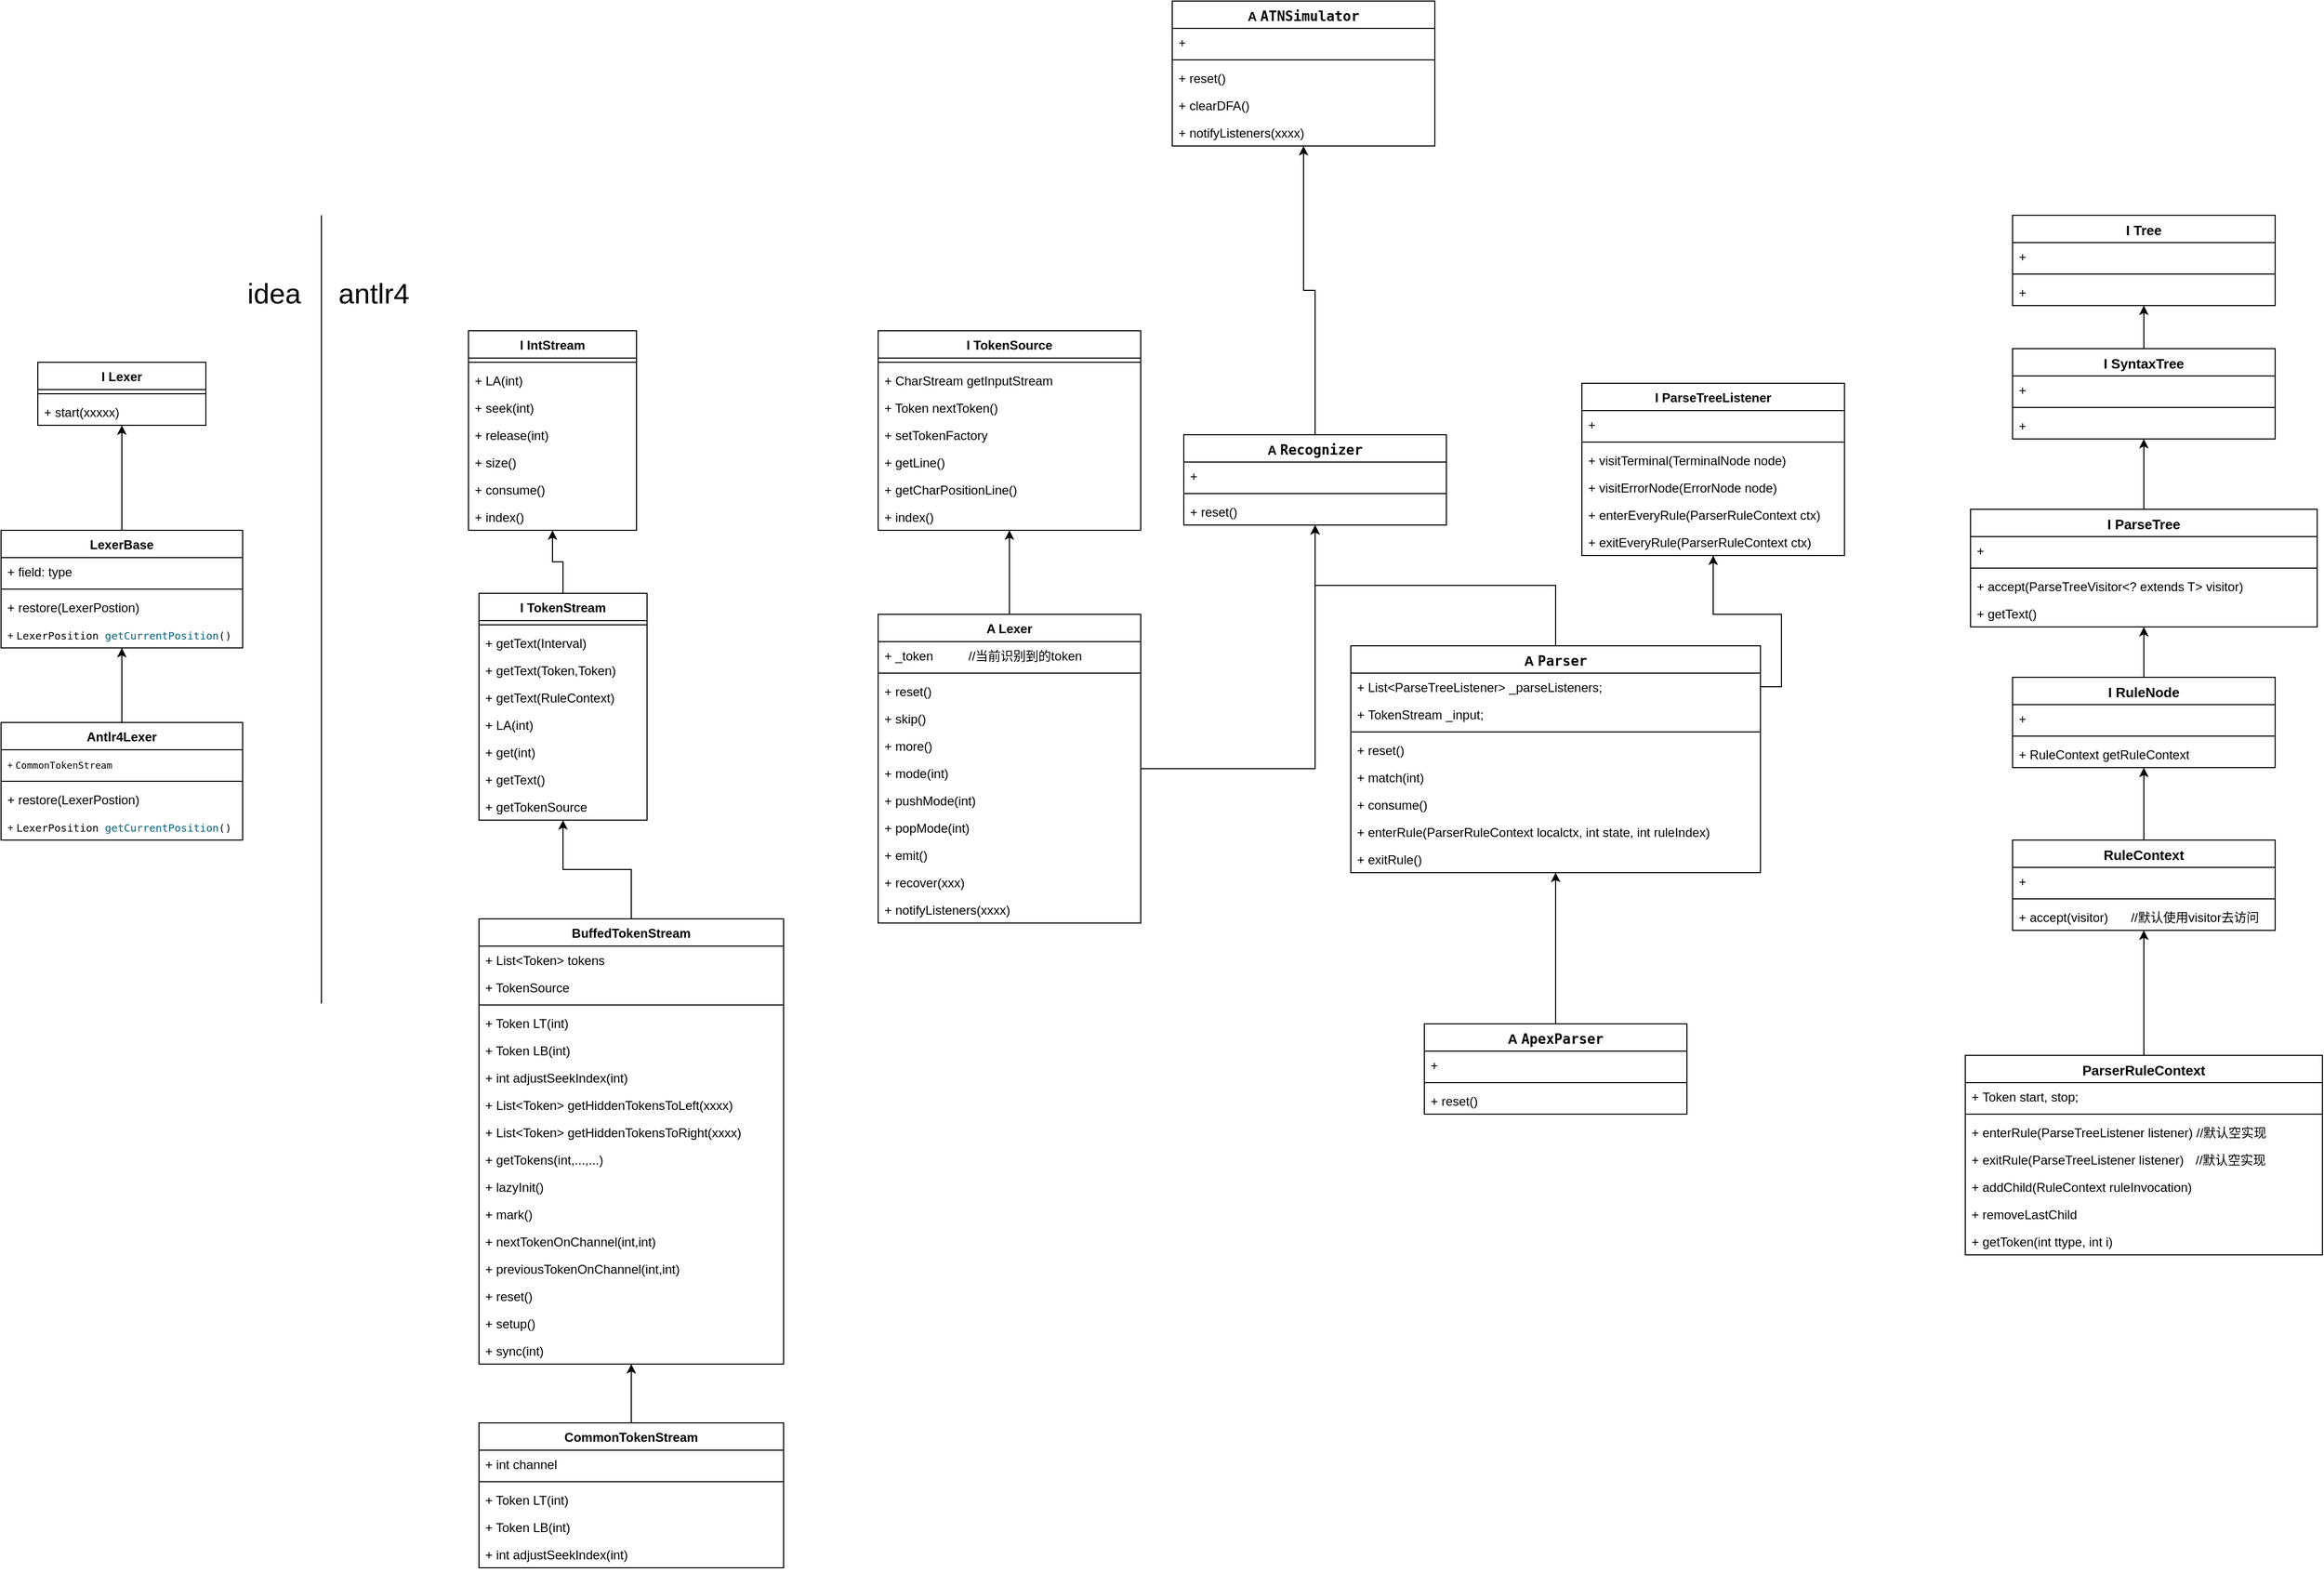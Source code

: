 <mxfile version="25.0.2">
  <diagram name="关键类" id="jQ9tmTX45hpY9tUpZBt-">
    <mxGraphModel dx="3549" dy="3695" grid="1" gridSize="10" guides="1" tooltips="1" connect="1" arrows="1" fold="1" page="1" pageScale="1" pageWidth="827" pageHeight="1169" math="0" shadow="0">
      <root>
        <mxCell id="0" />
        <mxCell id="1" parent="0" />
        <mxCell id="k5ZBuDBVGRyCss2ANH5t-5" value="I Lexer" style="swimlane;fontStyle=1;align=center;verticalAlign=top;childLayout=stackLayout;horizontal=1;startSize=26;horizontalStack=0;resizeParent=1;resizeParentMax=0;resizeLast=0;collapsible=1;marginBottom=0;whiteSpace=wrap;html=1;" vertex="1" parent="1">
          <mxGeometry x="150" y="130" width="160" height="60" as="geometry" />
        </mxCell>
        <mxCell id="k5ZBuDBVGRyCss2ANH5t-7" value="" style="line;strokeWidth=1;fillColor=none;align=left;verticalAlign=middle;spacingTop=-1;spacingLeft=3;spacingRight=3;rotatable=0;labelPosition=right;points=[];portConstraint=eastwest;strokeColor=inherit;" vertex="1" parent="k5ZBuDBVGRyCss2ANH5t-5">
          <mxGeometry y="26" width="160" height="8" as="geometry" />
        </mxCell>
        <mxCell id="k5ZBuDBVGRyCss2ANH5t-8" value="+ start(xxxxx)" style="text;strokeColor=none;fillColor=none;align=left;verticalAlign=top;spacingLeft=4;spacingRight=4;overflow=hidden;rotatable=0;points=[[0,0.5],[1,0.5]];portConstraint=eastwest;whiteSpace=wrap;html=1;" vertex="1" parent="k5ZBuDBVGRyCss2ANH5t-5">
          <mxGeometry y="34" width="160" height="26" as="geometry" />
        </mxCell>
        <mxCell id="k5ZBuDBVGRyCss2ANH5t-13" style="edgeStyle=orthogonalEdgeStyle;rounded=0;orthogonalLoop=1;jettySize=auto;html=1;" edge="1" parent="1" source="k5ZBuDBVGRyCss2ANH5t-9" target="k5ZBuDBVGRyCss2ANH5t-5">
          <mxGeometry relative="1" as="geometry" />
        </mxCell>
        <mxCell id="k5ZBuDBVGRyCss2ANH5t-9" value="LexerBase" style="swimlane;fontStyle=1;align=center;verticalAlign=top;childLayout=stackLayout;horizontal=1;startSize=26;horizontalStack=0;resizeParent=1;resizeParentMax=0;resizeLast=0;collapsible=1;marginBottom=0;whiteSpace=wrap;html=1;" vertex="1" parent="1">
          <mxGeometry x="115" y="290" width="230" height="112" as="geometry" />
        </mxCell>
        <mxCell id="k5ZBuDBVGRyCss2ANH5t-10" value="+ field: type" style="text;strokeColor=none;fillColor=none;align=left;verticalAlign=top;spacingLeft=4;spacingRight=4;overflow=hidden;rotatable=0;points=[[0,0.5],[1,0.5]];portConstraint=eastwest;whiteSpace=wrap;html=1;" vertex="1" parent="k5ZBuDBVGRyCss2ANH5t-9">
          <mxGeometry y="26" width="230" height="26" as="geometry" />
        </mxCell>
        <mxCell id="k5ZBuDBVGRyCss2ANH5t-11" value="" style="line;strokeWidth=1;fillColor=none;align=left;verticalAlign=middle;spacingTop=-1;spacingLeft=3;spacingRight=3;rotatable=0;labelPosition=right;points=[];portConstraint=eastwest;strokeColor=inherit;" vertex="1" parent="k5ZBuDBVGRyCss2ANH5t-9">
          <mxGeometry y="52" width="230" height="8" as="geometry" />
        </mxCell>
        <mxCell id="k5ZBuDBVGRyCss2ANH5t-12" value="+ restore(LexerPostion)" style="text;strokeColor=none;fillColor=none;align=left;verticalAlign=top;spacingLeft=4;spacingRight=4;overflow=hidden;rotatable=0;points=[[0,0.5],[1,0.5]];portConstraint=eastwest;whiteSpace=wrap;html=1;" vertex="1" parent="k5ZBuDBVGRyCss2ANH5t-9">
          <mxGeometry y="60" width="230" height="26" as="geometry" />
        </mxCell>
        <mxCell id="k5ZBuDBVGRyCss2ANH5t-14" value="&lt;font style=&quot;font-size: 10px;&quot;&gt;+&amp;nbsp;&lt;span style=&quot;font-family: &amp;quot;JetBrains Mono&amp;quot;, monospace; background-color: rgb(255, 255, 255);&quot;&gt;LexerPosition &lt;/span&gt;&lt;span style=&quot;font-family: &amp;quot;JetBrains Mono&amp;quot;, monospace; background-color: rgb(255, 255, 255); color: rgb(0, 98, 122);&quot;&gt;getCurrentPosition&lt;/span&gt;&lt;span style=&quot;font-family: &amp;quot;JetBrains Mono&amp;quot;, monospace; background-color: rgb(255, 255, 255); color: rgb(8, 8, 8);&quot;&gt;()&lt;/span&gt;&lt;/font&gt;" style="text;strokeColor=none;fillColor=none;align=left;verticalAlign=top;spacingLeft=4;spacingRight=4;overflow=hidden;rotatable=0;points=[[0,0.5],[1,0.5]];portConstraint=eastwest;whiteSpace=wrap;html=1;" vertex="1" parent="k5ZBuDBVGRyCss2ANH5t-9">
          <mxGeometry y="86" width="230" height="26" as="geometry" />
        </mxCell>
        <mxCell id="k5ZBuDBVGRyCss2ANH5t-20" style="edgeStyle=orthogonalEdgeStyle;rounded=0;orthogonalLoop=1;jettySize=auto;html=1;" edge="1" parent="1" source="k5ZBuDBVGRyCss2ANH5t-15" target="k5ZBuDBVGRyCss2ANH5t-9">
          <mxGeometry relative="1" as="geometry" />
        </mxCell>
        <mxCell id="k5ZBuDBVGRyCss2ANH5t-15" value="Antlr4Lexer" style="swimlane;fontStyle=1;align=center;verticalAlign=top;childLayout=stackLayout;horizontal=1;startSize=26;horizontalStack=0;resizeParent=1;resizeParentMax=0;resizeLast=0;collapsible=1;marginBottom=0;whiteSpace=wrap;html=1;" vertex="1" parent="1">
          <mxGeometry x="115" y="473" width="230" height="112" as="geometry" />
        </mxCell>
        <mxCell id="k5ZBuDBVGRyCss2ANH5t-16" value="&lt;font style=&quot;font-size: 9px;&quot;&gt;+&amp;nbsp;&lt;span style=&quot;font-family: &amp;quot;JetBrains Mono&amp;quot;, monospace; background-color: rgb(255, 255, 255);&quot;&gt;CommonTokenStream&lt;/span&gt;&lt;/font&gt;" style="text;strokeColor=none;fillColor=none;align=left;verticalAlign=top;spacingLeft=4;spacingRight=4;overflow=hidden;rotatable=0;points=[[0,0.5],[1,0.5]];portConstraint=eastwest;whiteSpace=wrap;html=1;" vertex="1" parent="k5ZBuDBVGRyCss2ANH5t-15">
          <mxGeometry y="26" width="230" height="26" as="geometry" />
        </mxCell>
        <mxCell id="k5ZBuDBVGRyCss2ANH5t-17" value="" style="line;strokeWidth=1;fillColor=none;align=left;verticalAlign=middle;spacingTop=-1;spacingLeft=3;spacingRight=3;rotatable=0;labelPosition=right;points=[];portConstraint=eastwest;strokeColor=inherit;" vertex="1" parent="k5ZBuDBVGRyCss2ANH5t-15">
          <mxGeometry y="52" width="230" height="8" as="geometry" />
        </mxCell>
        <mxCell id="k5ZBuDBVGRyCss2ANH5t-18" value="+ restore(LexerPostion)" style="text;strokeColor=none;fillColor=none;align=left;verticalAlign=top;spacingLeft=4;spacingRight=4;overflow=hidden;rotatable=0;points=[[0,0.5],[1,0.5]];portConstraint=eastwest;whiteSpace=wrap;html=1;" vertex="1" parent="k5ZBuDBVGRyCss2ANH5t-15">
          <mxGeometry y="60" width="230" height="26" as="geometry" />
        </mxCell>
        <mxCell id="k5ZBuDBVGRyCss2ANH5t-19" value="&lt;font style=&quot;font-size: 10px;&quot;&gt;+&amp;nbsp;&lt;span style=&quot;font-family: &amp;quot;JetBrains Mono&amp;quot;, monospace; background-color: rgb(255, 255, 255);&quot;&gt;LexerPosition &lt;/span&gt;&lt;span style=&quot;font-family: &amp;quot;JetBrains Mono&amp;quot;, monospace; background-color: rgb(255, 255, 255); color: rgb(0, 98, 122);&quot;&gt;getCurrentPosition&lt;/span&gt;&lt;span style=&quot;font-family: &amp;quot;JetBrains Mono&amp;quot;, monospace; background-color: rgb(255, 255, 255); color: rgb(8, 8, 8);&quot;&gt;()&lt;/span&gt;&lt;/font&gt;" style="text;strokeColor=none;fillColor=none;align=left;verticalAlign=top;spacingLeft=4;spacingRight=4;overflow=hidden;rotatable=0;points=[[0,0.5],[1,0.5]];portConstraint=eastwest;whiteSpace=wrap;html=1;" vertex="1" parent="k5ZBuDBVGRyCss2ANH5t-15">
          <mxGeometry y="86" width="230" height="26" as="geometry" />
        </mxCell>
        <mxCell id="k5ZBuDBVGRyCss2ANH5t-21" value="I IntStream" style="swimlane;fontStyle=1;align=center;verticalAlign=top;childLayout=stackLayout;horizontal=1;startSize=26;horizontalStack=0;resizeParent=1;resizeParentMax=0;resizeLast=0;collapsible=1;marginBottom=0;whiteSpace=wrap;html=1;" vertex="1" parent="1">
          <mxGeometry x="560" y="100" width="160" height="190" as="geometry" />
        </mxCell>
        <mxCell id="k5ZBuDBVGRyCss2ANH5t-23" value="" style="line;strokeWidth=1;fillColor=none;align=left;verticalAlign=middle;spacingTop=-1;spacingLeft=3;spacingRight=3;rotatable=0;labelPosition=right;points=[];portConstraint=eastwest;strokeColor=inherit;" vertex="1" parent="k5ZBuDBVGRyCss2ANH5t-21">
          <mxGeometry y="26" width="160" height="8" as="geometry" />
        </mxCell>
        <mxCell id="k5ZBuDBVGRyCss2ANH5t-24" value="+ LA(int)" style="text;strokeColor=none;fillColor=none;align=left;verticalAlign=top;spacingLeft=4;spacingRight=4;overflow=hidden;rotatable=0;points=[[0,0.5],[1,0.5]];portConstraint=eastwest;whiteSpace=wrap;html=1;" vertex="1" parent="k5ZBuDBVGRyCss2ANH5t-21">
          <mxGeometry y="34" width="160" height="26" as="geometry" />
        </mxCell>
        <mxCell id="k5ZBuDBVGRyCss2ANH5t-25" value="+ seek(int)" style="text;strokeColor=none;fillColor=none;align=left;verticalAlign=top;spacingLeft=4;spacingRight=4;overflow=hidden;rotatable=0;points=[[0,0.5],[1,0.5]];portConstraint=eastwest;whiteSpace=wrap;html=1;" vertex="1" parent="k5ZBuDBVGRyCss2ANH5t-21">
          <mxGeometry y="60" width="160" height="26" as="geometry" />
        </mxCell>
        <mxCell id="k5ZBuDBVGRyCss2ANH5t-29" value="+ release(int)" style="text;strokeColor=none;fillColor=none;align=left;verticalAlign=top;spacingLeft=4;spacingRight=4;overflow=hidden;rotatable=0;points=[[0,0.5],[1,0.5]];portConstraint=eastwest;whiteSpace=wrap;html=1;" vertex="1" parent="k5ZBuDBVGRyCss2ANH5t-21">
          <mxGeometry y="86" width="160" height="26" as="geometry" />
        </mxCell>
        <mxCell id="k5ZBuDBVGRyCss2ANH5t-28" value="+ size()" style="text;strokeColor=none;fillColor=none;align=left;verticalAlign=top;spacingLeft=4;spacingRight=4;overflow=hidden;rotatable=0;points=[[0,0.5],[1,0.5]];portConstraint=eastwest;whiteSpace=wrap;html=1;" vertex="1" parent="k5ZBuDBVGRyCss2ANH5t-21">
          <mxGeometry y="112" width="160" height="26" as="geometry" />
        </mxCell>
        <mxCell id="k5ZBuDBVGRyCss2ANH5t-27" value="+ consume()" style="text;strokeColor=none;fillColor=none;align=left;verticalAlign=top;spacingLeft=4;spacingRight=4;overflow=hidden;rotatable=0;points=[[0,0.5],[1,0.5]];portConstraint=eastwest;whiteSpace=wrap;html=1;" vertex="1" parent="k5ZBuDBVGRyCss2ANH5t-21">
          <mxGeometry y="138" width="160" height="26" as="geometry" />
        </mxCell>
        <mxCell id="k5ZBuDBVGRyCss2ANH5t-26" value="+ index()" style="text;strokeColor=none;fillColor=none;align=left;verticalAlign=top;spacingLeft=4;spacingRight=4;overflow=hidden;rotatable=0;points=[[0,0.5],[1,0.5]];portConstraint=eastwest;whiteSpace=wrap;html=1;" vertex="1" parent="k5ZBuDBVGRyCss2ANH5t-21">
          <mxGeometry y="164" width="160" height="26" as="geometry" />
        </mxCell>
        <mxCell id="k5ZBuDBVGRyCss2ANH5t-40" style="edgeStyle=orthogonalEdgeStyle;rounded=0;orthogonalLoop=1;jettySize=auto;html=1;" edge="1" parent="1" source="k5ZBuDBVGRyCss2ANH5t-30" target="k5ZBuDBVGRyCss2ANH5t-21">
          <mxGeometry relative="1" as="geometry" />
        </mxCell>
        <mxCell id="k5ZBuDBVGRyCss2ANH5t-30" value="I TokenStream" style="swimlane;fontStyle=1;align=center;verticalAlign=top;childLayout=stackLayout;horizontal=1;startSize=26;horizontalStack=0;resizeParent=1;resizeParentMax=0;resizeLast=0;collapsible=1;marginBottom=0;whiteSpace=wrap;html=1;" vertex="1" parent="1">
          <mxGeometry x="570" y="350" width="160" height="216" as="geometry" />
        </mxCell>
        <mxCell id="k5ZBuDBVGRyCss2ANH5t-32" value="" style="line;strokeWidth=1;fillColor=none;align=left;verticalAlign=middle;spacingTop=-1;spacingLeft=3;spacingRight=3;rotatable=0;labelPosition=right;points=[];portConstraint=eastwest;strokeColor=inherit;" vertex="1" parent="k5ZBuDBVGRyCss2ANH5t-30">
          <mxGeometry y="26" width="160" height="8" as="geometry" />
        </mxCell>
        <mxCell id="k5ZBuDBVGRyCss2ANH5t-33" value="+ getText(Interval)" style="text;strokeColor=none;fillColor=none;align=left;verticalAlign=top;spacingLeft=4;spacingRight=4;overflow=hidden;rotatable=0;points=[[0,0.5],[1,0.5]];portConstraint=eastwest;whiteSpace=wrap;html=1;" vertex="1" parent="k5ZBuDBVGRyCss2ANH5t-30">
          <mxGeometry y="34" width="160" height="26" as="geometry" />
        </mxCell>
        <mxCell id="k5ZBuDBVGRyCss2ANH5t-34" value="+ getText(Token,Token)" style="text;strokeColor=none;fillColor=none;align=left;verticalAlign=top;spacingLeft=4;spacingRight=4;overflow=hidden;rotatable=0;points=[[0,0.5],[1,0.5]];portConstraint=eastwest;whiteSpace=wrap;html=1;" vertex="1" parent="k5ZBuDBVGRyCss2ANH5t-30">
          <mxGeometry y="60" width="160" height="26" as="geometry" />
        </mxCell>
        <mxCell id="k5ZBuDBVGRyCss2ANH5t-35" value="+ getText(RuleContext)" style="text;strokeColor=none;fillColor=none;align=left;verticalAlign=top;spacingLeft=4;spacingRight=4;overflow=hidden;rotatable=0;points=[[0,0.5],[1,0.5]];portConstraint=eastwest;whiteSpace=wrap;html=1;" vertex="1" parent="k5ZBuDBVGRyCss2ANH5t-30">
          <mxGeometry y="86" width="160" height="26" as="geometry" />
        </mxCell>
        <mxCell id="k5ZBuDBVGRyCss2ANH5t-38" value="+ LA(int)" style="text;strokeColor=none;fillColor=none;align=left;verticalAlign=top;spacingLeft=4;spacingRight=4;overflow=hidden;rotatable=0;points=[[0,0.5],[1,0.5]];portConstraint=eastwest;whiteSpace=wrap;html=1;" vertex="1" parent="k5ZBuDBVGRyCss2ANH5t-30">
          <mxGeometry y="112" width="160" height="26" as="geometry" />
        </mxCell>
        <mxCell id="k5ZBuDBVGRyCss2ANH5t-36" value="+ get(int)" style="text;strokeColor=none;fillColor=none;align=left;verticalAlign=top;spacingLeft=4;spacingRight=4;overflow=hidden;rotatable=0;points=[[0,0.5],[1,0.5]];portConstraint=eastwest;whiteSpace=wrap;html=1;" vertex="1" parent="k5ZBuDBVGRyCss2ANH5t-30">
          <mxGeometry y="138" width="160" height="26" as="geometry" />
        </mxCell>
        <mxCell id="k5ZBuDBVGRyCss2ANH5t-37" value="+ getText()" style="text;strokeColor=none;fillColor=none;align=left;verticalAlign=top;spacingLeft=4;spacingRight=4;overflow=hidden;rotatable=0;points=[[0,0.5],[1,0.5]];portConstraint=eastwest;whiteSpace=wrap;html=1;" vertex="1" parent="k5ZBuDBVGRyCss2ANH5t-30">
          <mxGeometry y="164" width="160" height="26" as="geometry" />
        </mxCell>
        <mxCell id="k5ZBuDBVGRyCss2ANH5t-41" value="+ getTokenSource" style="text;strokeColor=none;fillColor=none;align=left;verticalAlign=top;spacingLeft=4;spacingRight=4;overflow=hidden;rotatable=0;points=[[0,0.5],[1,0.5]];portConstraint=eastwest;whiteSpace=wrap;html=1;" vertex="1" parent="k5ZBuDBVGRyCss2ANH5t-30">
          <mxGeometry y="190" width="160" height="26" as="geometry" />
        </mxCell>
        <mxCell id="k5ZBuDBVGRyCss2ANH5t-54" style="edgeStyle=orthogonalEdgeStyle;rounded=0;orthogonalLoop=1;jettySize=auto;html=1;" edge="1" parent="1" source="k5ZBuDBVGRyCss2ANH5t-43" target="k5ZBuDBVGRyCss2ANH5t-30">
          <mxGeometry relative="1" as="geometry" />
        </mxCell>
        <mxCell id="k5ZBuDBVGRyCss2ANH5t-43" value="BuffedTokenStream" style="swimlane;fontStyle=1;align=center;verticalAlign=top;childLayout=stackLayout;horizontal=1;startSize=26;horizontalStack=0;resizeParent=1;resizeParentMax=0;resizeLast=0;collapsible=1;marginBottom=0;whiteSpace=wrap;html=1;" vertex="1" parent="1">
          <mxGeometry x="570" y="660" width="290" height="424" as="geometry" />
        </mxCell>
        <mxCell id="k5ZBuDBVGRyCss2ANH5t-44" value="+ List&amp;lt;Token&amp;gt; tokens" style="text;strokeColor=none;fillColor=none;align=left;verticalAlign=top;spacingLeft=4;spacingRight=4;overflow=hidden;rotatable=0;points=[[0,0.5],[1,0.5]];portConstraint=eastwest;whiteSpace=wrap;html=1;" vertex="1" parent="k5ZBuDBVGRyCss2ANH5t-43">
          <mxGeometry y="26" width="290" height="26" as="geometry" />
        </mxCell>
        <mxCell id="k5ZBuDBVGRyCss2ANH5t-42" value="+ TokenSource" style="text;strokeColor=none;fillColor=none;align=left;verticalAlign=top;spacingLeft=4;spacingRight=4;overflow=hidden;rotatable=0;points=[[0,0.5],[1,0.5]];portConstraint=eastwest;whiteSpace=wrap;html=1;" vertex="1" parent="k5ZBuDBVGRyCss2ANH5t-43">
          <mxGeometry y="52" width="290" height="26" as="geometry" />
        </mxCell>
        <mxCell id="k5ZBuDBVGRyCss2ANH5t-46" value="" style="line;strokeWidth=1;fillColor=none;align=left;verticalAlign=middle;spacingTop=-1;spacingLeft=3;spacingRight=3;rotatable=0;labelPosition=right;points=[];portConstraint=eastwest;strokeColor=inherit;" vertex="1" parent="k5ZBuDBVGRyCss2ANH5t-43">
          <mxGeometry y="78" width="290" height="8" as="geometry" />
        </mxCell>
        <mxCell id="k5ZBuDBVGRyCss2ANH5t-47" value="+ Token LT(int)" style="text;strokeColor=none;fillColor=none;align=left;verticalAlign=top;spacingLeft=4;spacingRight=4;overflow=hidden;rotatable=0;points=[[0,0.5],[1,0.5]];portConstraint=eastwest;whiteSpace=wrap;html=1;" vertex="1" parent="k5ZBuDBVGRyCss2ANH5t-43">
          <mxGeometry y="86" width="290" height="26" as="geometry" />
        </mxCell>
        <mxCell id="k5ZBuDBVGRyCss2ANH5t-48" value="+ Token LB(int)" style="text;strokeColor=none;fillColor=none;align=left;verticalAlign=top;spacingLeft=4;spacingRight=4;overflow=hidden;rotatable=0;points=[[0,0.5],[1,0.5]];portConstraint=eastwest;whiteSpace=wrap;html=1;" vertex="1" parent="k5ZBuDBVGRyCss2ANH5t-43">
          <mxGeometry y="112" width="290" height="26" as="geometry" />
        </mxCell>
        <mxCell id="k5ZBuDBVGRyCss2ANH5t-49" value="+ int adjustSeekIndex(int)" style="text;strokeColor=none;fillColor=none;align=left;verticalAlign=top;spacingLeft=4;spacingRight=4;overflow=hidden;rotatable=0;points=[[0,0.5],[1,0.5]];portConstraint=eastwest;whiteSpace=wrap;html=1;" vertex="1" parent="k5ZBuDBVGRyCss2ANH5t-43">
          <mxGeometry y="138" width="290" height="26" as="geometry" />
        </mxCell>
        <mxCell id="k5ZBuDBVGRyCss2ANH5t-50" value="+ List&amp;lt;Token&amp;gt; getHiddenTokensToLeft(xxxx)" style="text;strokeColor=none;fillColor=none;align=left;verticalAlign=top;spacingLeft=4;spacingRight=4;overflow=hidden;rotatable=0;points=[[0,0.5],[1,0.5]];portConstraint=eastwest;whiteSpace=wrap;html=1;" vertex="1" parent="k5ZBuDBVGRyCss2ANH5t-43">
          <mxGeometry y="164" width="290" height="26" as="geometry" />
        </mxCell>
        <mxCell id="k5ZBuDBVGRyCss2ANH5t-56" value="+ List&amp;lt;Token&amp;gt; getHiddenTokensToRight(xxxx)" style="text;strokeColor=none;fillColor=none;align=left;verticalAlign=top;spacingLeft=4;spacingRight=4;overflow=hidden;rotatable=0;points=[[0,0.5],[1,0.5]];portConstraint=eastwest;whiteSpace=wrap;html=1;" vertex="1" parent="k5ZBuDBVGRyCss2ANH5t-43">
          <mxGeometry y="190" width="290" height="26" as="geometry" />
        </mxCell>
        <mxCell id="k5ZBuDBVGRyCss2ANH5t-51" value="+ getTokens(int,...,...)" style="text;strokeColor=none;fillColor=none;align=left;verticalAlign=top;spacingLeft=4;spacingRight=4;overflow=hidden;rotatable=0;points=[[0,0.5],[1,0.5]];portConstraint=eastwest;whiteSpace=wrap;html=1;" vertex="1" parent="k5ZBuDBVGRyCss2ANH5t-43">
          <mxGeometry y="216" width="290" height="26" as="geometry" />
        </mxCell>
        <mxCell id="k5ZBuDBVGRyCss2ANH5t-52" value="+ lazyInit()" style="text;strokeColor=none;fillColor=none;align=left;verticalAlign=top;spacingLeft=4;spacingRight=4;overflow=hidden;rotatable=0;points=[[0,0.5],[1,0.5]];portConstraint=eastwest;whiteSpace=wrap;html=1;" vertex="1" parent="k5ZBuDBVGRyCss2ANH5t-43">
          <mxGeometry y="242" width="290" height="26" as="geometry" />
        </mxCell>
        <mxCell id="k5ZBuDBVGRyCss2ANH5t-53" value="+ mark()" style="text;strokeColor=none;fillColor=none;align=left;verticalAlign=top;spacingLeft=4;spacingRight=4;overflow=hidden;rotatable=0;points=[[0,0.5],[1,0.5]];portConstraint=eastwest;whiteSpace=wrap;html=1;" vertex="1" parent="k5ZBuDBVGRyCss2ANH5t-43">
          <mxGeometry y="268" width="290" height="26" as="geometry" />
        </mxCell>
        <mxCell id="k5ZBuDBVGRyCss2ANH5t-71" value="+ nextTokenOnChannel(int,int)" style="text;strokeColor=none;fillColor=none;align=left;verticalAlign=top;spacingLeft=4;spacingRight=4;overflow=hidden;rotatable=0;points=[[0,0.5],[1,0.5]];portConstraint=eastwest;whiteSpace=wrap;html=1;" vertex="1" parent="k5ZBuDBVGRyCss2ANH5t-43">
          <mxGeometry y="294" width="290" height="26" as="geometry" />
        </mxCell>
        <mxCell id="k5ZBuDBVGRyCss2ANH5t-57" value="+ previousTokenOnChannel(int,int)" style="text;strokeColor=none;fillColor=none;align=left;verticalAlign=top;spacingLeft=4;spacingRight=4;overflow=hidden;rotatable=0;points=[[0,0.5],[1,0.5]];portConstraint=eastwest;whiteSpace=wrap;html=1;" vertex="1" parent="k5ZBuDBVGRyCss2ANH5t-43">
          <mxGeometry y="320" width="290" height="26" as="geometry" />
        </mxCell>
        <mxCell id="k5ZBuDBVGRyCss2ANH5t-72" value="+ reset()" style="text;strokeColor=none;fillColor=none;align=left;verticalAlign=top;spacingLeft=4;spacingRight=4;overflow=hidden;rotatable=0;points=[[0,0.5],[1,0.5]];portConstraint=eastwest;whiteSpace=wrap;html=1;" vertex="1" parent="k5ZBuDBVGRyCss2ANH5t-43">
          <mxGeometry y="346" width="290" height="26" as="geometry" />
        </mxCell>
        <mxCell id="k5ZBuDBVGRyCss2ANH5t-73" value="+ setup()" style="text;strokeColor=none;fillColor=none;align=left;verticalAlign=top;spacingLeft=4;spacingRight=4;overflow=hidden;rotatable=0;points=[[0,0.5],[1,0.5]];portConstraint=eastwest;whiteSpace=wrap;html=1;" vertex="1" parent="k5ZBuDBVGRyCss2ANH5t-43">
          <mxGeometry y="372" width="290" height="26" as="geometry" />
        </mxCell>
        <mxCell id="k5ZBuDBVGRyCss2ANH5t-74" value="+ sync(int)" style="text;strokeColor=none;fillColor=none;align=left;verticalAlign=top;spacingLeft=4;spacingRight=4;overflow=hidden;rotatable=0;points=[[0,0.5],[1,0.5]];portConstraint=eastwest;whiteSpace=wrap;html=1;" vertex="1" parent="k5ZBuDBVGRyCss2ANH5t-43">
          <mxGeometry y="398" width="290" height="26" as="geometry" />
        </mxCell>
        <mxCell id="k5ZBuDBVGRyCss2ANH5t-92" style="edgeStyle=orthogonalEdgeStyle;rounded=0;orthogonalLoop=1;jettySize=auto;html=1;" edge="1" parent="1" source="k5ZBuDBVGRyCss2ANH5t-75" target="k5ZBuDBVGRyCss2ANH5t-43">
          <mxGeometry relative="1" as="geometry" />
        </mxCell>
        <mxCell id="k5ZBuDBVGRyCss2ANH5t-75" value="CommonTokenStream" style="swimlane;fontStyle=1;align=center;verticalAlign=top;childLayout=stackLayout;horizontal=1;startSize=26;horizontalStack=0;resizeParent=1;resizeParentMax=0;resizeLast=0;collapsible=1;marginBottom=0;whiteSpace=wrap;html=1;" vertex="1" parent="1">
          <mxGeometry x="570" y="1140" width="290" height="138" as="geometry" />
        </mxCell>
        <mxCell id="k5ZBuDBVGRyCss2ANH5t-76" value="+ int channel" style="text;strokeColor=none;fillColor=none;align=left;verticalAlign=top;spacingLeft=4;spacingRight=4;overflow=hidden;rotatable=0;points=[[0,0.5],[1,0.5]];portConstraint=eastwest;whiteSpace=wrap;html=1;" vertex="1" parent="k5ZBuDBVGRyCss2ANH5t-75">
          <mxGeometry y="26" width="290" height="26" as="geometry" />
        </mxCell>
        <mxCell id="k5ZBuDBVGRyCss2ANH5t-78" value="" style="line;strokeWidth=1;fillColor=none;align=left;verticalAlign=middle;spacingTop=-1;spacingLeft=3;spacingRight=3;rotatable=0;labelPosition=right;points=[];portConstraint=eastwest;strokeColor=inherit;" vertex="1" parent="k5ZBuDBVGRyCss2ANH5t-75">
          <mxGeometry y="52" width="290" height="8" as="geometry" />
        </mxCell>
        <mxCell id="k5ZBuDBVGRyCss2ANH5t-79" value="+ Token LT(int)" style="text;strokeColor=none;fillColor=none;align=left;verticalAlign=top;spacingLeft=4;spacingRight=4;overflow=hidden;rotatable=0;points=[[0,0.5],[1,0.5]];portConstraint=eastwest;whiteSpace=wrap;html=1;" vertex="1" parent="k5ZBuDBVGRyCss2ANH5t-75">
          <mxGeometry y="60" width="290" height="26" as="geometry" />
        </mxCell>
        <mxCell id="k5ZBuDBVGRyCss2ANH5t-80" value="+ Token LB(int)" style="text;strokeColor=none;fillColor=none;align=left;verticalAlign=top;spacingLeft=4;spacingRight=4;overflow=hidden;rotatable=0;points=[[0,0.5],[1,0.5]];portConstraint=eastwest;whiteSpace=wrap;html=1;" vertex="1" parent="k5ZBuDBVGRyCss2ANH5t-75">
          <mxGeometry y="86" width="290" height="26" as="geometry" />
        </mxCell>
        <mxCell id="k5ZBuDBVGRyCss2ANH5t-81" value="+ int adjustSeekIndex(int)" style="text;strokeColor=none;fillColor=none;align=left;verticalAlign=top;spacingLeft=4;spacingRight=4;overflow=hidden;rotatable=0;points=[[0,0.5],[1,0.5]];portConstraint=eastwest;whiteSpace=wrap;html=1;" vertex="1" parent="k5ZBuDBVGRyCss2ANH5t-75">
          <mxGeometry y="112" width="290" height="26" as="geometry" />
        </mxCell>
        <mxCell id="k5ZBuDBVGRyCss2ANH5t-93" value="" style="endArrow=none;html=1;rounded=0;" edge="1" parent="1">
          <mxGeometry width="50" height="50" relative="1" as="geometry">
            <mxPoint x="420" y="740.667" as="sourcePoint" />
            <mxPoint x="420" y="-10" as="targetPoint" />
          </mxGeometry>
        </mxCell>
        <mxCell id="k5ZBuDBVGRyCss2ANH5t-94" value="&lt;font style=&quot;font-size: 27px;&quot;&gt;idea&lt;/font&gt;" style="text;html=1;align=center;verticalAlign=middle;whiteSpace=wrap;rounded=0;strokeWidth=5;" vertex="1" parent="1">
          <mxGeometry x="345" y="50" width="60" height="30" as="geometry" />
        </mxCell>
        <mxCell id="k5ZBuDBVGRyCss2ANH5t-95" value="&lt;font style=&quot;font-size: 27px;&quot;&gt;antlr4&lt;/font&gt;" style="text;html=1;align=center;verticalAlign=middle;whiteSpace=wrap;rounded=0;strokeWidth=5;" vertex="1" parent="1">
          <mxGeometry x="440" y="50" width="60" height="30" as="geometry" />
        </mxCell>
        <mxCell id="k5ZBuDBVGRyCss2ANH5t-96" value="I TokenSource" style="swimlane;fontStyle=1;align=center;verticalAlign=top;childLayout=stackLayout;horizontal=1;startSize=26;horizontalStack=0;resizeParent=1;resizeParentMax=0;resizeLast=0;collapsible=1;marginBottom=0;whiteSpace=wrap;html=1;" vertex="1" parent="1">
          <mxGeometry x="950" y="100" width="250" height="190" as="geometry" />
        </mxCell>
        <mxCell id="k5ZBuDBVGRyCss2ANH5t-97" value="" style="line;strokeWidth=1;fillColor=none;align=left;verticalAlign=middle;spacingTop=-1;spacingLeft=3;spacingRight=3;rotatable=0;labelPosition=right;points=[];portConstraint=eastwest;strokeColor=inherit;" vertex="1" parent="k5ZBuDBVGRyCss2ANH5t-96">
          <mxGeometry y="26" width="250" height="8" as="geometry" />
        </mxCell>
        <mxCell id="k5ZBuDBVGRyCss2ANH5t-98" value="+ CharStream getInputStream" style="text;strokeColor=none;fillColor=none;align=left;verticalAlign=top;spacingLeft=4;spacingRight=4;overflow=hidden;rotatable=0;points=[[0,0.5],[1,0.5]];portConstraint=eastwest;whiteSpace=wrap;html=1;" vertex="1" parent="k5ZBuDBVGRyCss2ANH5t-96">
          <mxGeometry y="34" width="250" height="26" as="geometry" />
        </mxCell>
        <mxCell id="k5ZBuDBVGRyCss2ANH5t-99" value="+ Token nextToken()" style="text;strokeColor=none;fillColor=none;align=left;verticalAlign=top;spacingLeft=4;spacingRight=4;overflow=hidden;rotatable=0;points=[[0,0.5],[1,0.5]];portConstraint=eastwest;whiteSpace=wrap;html=1;" vertex="1" parent="k5ZBuDBVGRyCss2ANH5t-96">
          <mxGeometry y="60" width="250" height="26" as="geometry" />
        </mxCell>
        <mxCell id="k5ZBuDBVGRyCss2ANH5t-100" value="+ setTokenFactory" style="text;strokeColor=none;fillColor=none;align=left;verticalAlign=top;spacingLeft=4;spacingRight=4;overflow=hidden;rotatable=0;points=[[0,0.5],[1,0.5]];portConstraint=eastwest;whiteSpace=wrap;html=1;" vertex="1" parent="k5ZBuDBVGRyCss2ANH5t-96">
          <mxGeometry y="86" width="250" height="26" as="geometry" />
        </mxCell>
        <mxCell id="k5ZBuDBVGRyCss2ANH5t-101" value="+ getLine()" style="text;strokeColor=none;fillColor=none;align=left;verticalAlign=top;spacingLeft=4;spacingRight=4;overflow=hidden;rotatable=0;points=[[0,0.5],[1,0.5]];portConstraint=eastwest;whiteSpace=wrap;html=1;" vertex="1" parent="k5ZBuDBVGRyCss2ANH5t-96">
          <mxGeometry y="112" width="250" height="26" as="geometry" />
        </mxCell>
        <mxCell id="k5ZBuDBVGRyCss2ANH5t-102" value="+ getCharPositionLine()" style="text;strokeColor=none;fillColor=none;align=left;verticalAlign=top;spacingLeft=4;spacingRight=4;overflow=hidden;rotatable=0;points=[[0,0.5],[1,0.5]];portConstraint=eastwest;whiteSpace=wrap;html=1;" vertex="1" parent="k5ZBuDBVGRyCss2ANH5t-96">
          <mxGeometry y="138" width="250" height="26" as="geometry" />
        </mxCell>
        <mxCell id="k5ZBuDBVGRyCss2ANH5t-103" value="+ index()" style="text;strokeColor=none;fillColor=none;align=left;verticalAlign=top;spacingLeft=4;spacingRight=4;overflow=hidden;rotatable=0;points=[[0,0.5],[1,0.5]];portConstraint=eastwest;whiteSpace=wrap;html=1;" vertex="1" parent="k5ZBuDBVGRyCss2ANH5t-96">
          <mxGeometry y="164" width="250" height="26" as="geometry" />
        </mxCell>
        <mxCell id="k5ZBuDBVGRyCss2ANH5t-112" style="edgeStyle=orthogonalEdgeStyle;rounded=0;orthogonalLoop=1;jettySize=auto;html=1;" edge="1" parent="1" source="k5ZBuDBVGRyCss2ANH5t-104" target="k5ZBuDBVGRyCss2ANH5t-96">
          <mxGeometry relative="1" as="geometry" />
        </mxCell>
        <mxCell id="k5ZBuDBVGRyCss2ANH5t-142" style="edgeStyle=orthogonalEdgeStyle;rounded=0;orthogonalLoop=1;jettySize=auto;html=1;" edge="1" parent="1" source="k5ZBuDBVGRyCss2ANH5t-104" target="k5ZBuDBVGRyCss2ANH5t-117">
          <mxGeometry relative="1" as="geometry" />
        </mxCell>
        <mxCell id="k5ZBuDBVGRyCss2ANH5t-104" value="A Lexer" style="swimlane;fontStyle=1;align=center;verticalAlign=top;childLayout=stackLayout;horizontal=1;startSize=26;horizontalStack=0;resizeParent=1;resizeParentMax=0;resizeLast=0;collapsible=1;marginBottom=0;whiteSpace=wrap;html=1;" vertex="1" parent="1">
          <mxGeometry x="950" y="370" width="250" height="294" as="geometry" />
        </mxCell>
        <mxCell id="k5ZBuDBVGRyCss2ANH5t-116" value="+ _token&lt;span style=&quot;white-space: pre;&quot;&gt;&#x9;&lt;span style=&quot;white-space: pre;&quot;&gt;&#x9;&lt;/span&gt;&lt;/span&gt;//当前识别到的token" style="text;strokeColor=none;fillColor=none;align=left;verticalAlign=top;spacingLeft=4;spacingRight=4;overflow=hidden;rotatable=0;points=[[0,0.5],[1,0.5]];portConstraint=eastwest;whiteSpace=wrap;html=1;" vertex="1" parent="k5ZBuDBVGRyCss2ANH5t-104">
          <mxGeometry y="26" width="250" height="26" as="geometry" />
        </mxCell>
        <mxCell id="k5ZBuDBVGRyCss2ANH5t-105" value="" style="line;strokeWidth=1;fillColor=none;align=left;verticalAlign=middle;spacingTop=-1;spacingLeft=3;spacingRight=3;rotatable=0;labelPosition=right;points=[];portConstraint=eastwest;strokeColor=inherit;" vertex="1" parent="k5ZBuDBVGRyCss2ANH5t-104">
          <mxGeometry y="52" width="250" height="8" as="geometry" />
        </mxCell>
        <mxCell id="k5ZBuDBVGRyCss2ANH5t-106" value="+ reset()" style="text;strokeColor=none;fillColor=none;align=left;verticalAlign=top;spacingLeft=4;spacingRight=4;overflow=hidden;rotatable=0;points=[[0,0.5],[1,0.5]];portConstraint=eastwest;whiteSpace=wrap;html=1;" vertex="1" parent="k5ZBuDBVGRyCss2ANH5t-104">
          <mxGeometry y="60" width="250" height="26" as="geometry" />
        </mxCell>
        <mxCell id="k5ZBuDBVGRyCss2ANH5t-107" value="+ skip()" style="text;strokeColor=none;fillColor=none;align=left;verticalAlign=top;spacingLeft=4;spacingRight=4;overflow=hidden;rotatable=0;points=[[0,0.5],[1,0.5]];portConstraint=eastwest;whiteSpace=wrap;html=1;" vertex="1" parent="k5ZBuDBVGRyCss2ANH5t-104">
          <mxGeometry y="86" width="250" height="26" as="geometry" />
        </mxCell>
        <mxCell id="k5ZBuDBVGRyCss2ANH5t-108" value="+ more()" style="text;strokeColor=none;fillColor=none;align=left;verticalAlign=top;spacingLeft=4;spacingRight=4;overflow=hidden;rotatable=0;points=[[0,0.5],[1,0.5]];portConstraint=eastwest;whiteSpace=wrap;html=1;" vertex="1" parent="k5ZBuDBVGRyCss2ANH5t-104">
          <mxGeometry y="112" width="250" height="26" as="geometry" />
        </mxCell>
        <mxCell id="k5ZBuDBVGRyCss2ANH5t-109" value="+ mode(int)" style="text;strokeColor=none;fillColor=none;align=left;verticalAlign=top;spacingLeft=4;spacingRight=4;overflow=hidden;rotatable=0;points=[[0,0.5],[1,0.5]];portConstraint=eastwest;whiteSpace=wrap;html=1;" vertex="1" parent="k5ZBuDBVGRyCss2ANH5t-104">
          <mxGeometry y="138" width="250" height="26" as="geometry" />
        </mxCell>
        <mxCell id="k5ZBuDBVGRyCss2ANH5t-110" value="+ pushMode(int)" style="text;strokeColor=none;fillColor=none;align=left;verticalAlign=top;spacingLeft=4;spacingRight=4;overflow=hidden;rotatable=0;points=[[0,0.5],[1,0.5]];portConstraint=eastwest;whiteSpace=wrap;html=1;" vertex="1" parent="k5ZBuDBVGRyCss2ANH5t-104">
          <mxGeometry y="164" width="250" height="26" as="geometry" />
        </mxCell>
        <mxCell id="k5ZBuDBVGRyCss2ANH5t-111" value="+ popMode(int)" style="text;strokeColor=none;fillColor=none;align=left;verticalAlign=top;spacingLeft=4;spacingRight=4;overflow=hidden;rotatable=0;points=[[0,0.5],[1,0.5]];portConstraint=eastwest;whiteSpace=wrap;html=1;" vertex="1" parent="k5ZBuDBVGRyCss2ANH5t-104">
          <mxGeometry y="190" width="250" height="26" as="geometry" />
        </mxCell>
        <mxCell id="k5ZBuDBVGRyCss2ANH5t-114" value="+ emit()" style="text;strokeColor=none;fillColor=none;align=left;verticalAlign=top;spacingLeft=4;spacingRight=4;overflow=hidden;rotatable=0;points=[[0,0.5],[1,0.5]];portConstraint=eastwest;whiteSpace=wrap;html=1;" vertex="1" parent="k5ZBuDBVGRyCss2ANH5t-104">
          <mxGeometry y="216" width="250" height="26" as="geometry" />
        </mxCell>
        <mxCell id="k5ZBuDBVGRyCss2ANH5t-113" value="+ recover(xxx)" style="text;strokeColor=none;fillColor=none;align=left;verticalAlign=top;spacingLeft=4;spacingRight=4;overflow=hidden;rotatable=0;points=[[0,0.5],[1,0.5]];portConstraint=eastwest;whiteSpace=wrap;html=1;" vertex="1" parent="k5ZBuDBVGRyCss2ANH5t-104">
          <mxGeometry y="242" width="250" height="26" as="geometry" />
        </mxCell>
        <mxCell id="k5ZBuDBVGRyCss2ANH5t-115" value="+ notifyListeners(xxxx)" style="text;strokeColor=none;fillColor=none;align=left;verticalAlign=top;spacingLeft=4;spacingRight=4;overflow=hidden;rotatable=0;points=[[0,0.5],[1,0.5]];portConstraint=eastwest;whiteSpace=wrap;html=1;" vertex="1" parent="k5ZBuDBVGRyCss2ANH5t-104">
          <mxGeometry y="268" width="250" height="26" as="geometry" />
        </mxCell>
        <mxCell id="k5ZBuDBVGRyCss2ANH5t-141" style="edgeStyle=orthogonalEdgeStyle;rounded=0;orthogonalLoop=1;jettySize=auto;html=1;" edge="1" parent="1" source="k5ZBuDBVGRyCss2ANH5t-117" target="k5ZBuDBVGRyCss2ANH5t-129">
          <mxGeometry relative="1" as="geometry" />
        </mxCell>
        <mxCell id="k5ZBuDBVGRyCss2ANH5t-117" value="A&amp;nbsp;&lt;span style=&quot;font-family: &amp;quot;JetBrains Mono&amp;quot;, monospace; font-size: 9.8pt; background-color: rgb(255, 255, 255);&quot;&gt;Recognizer&lt;/span&gt;" style="swimlane;fontStyle=1;align=center;verticalAlign=top;childLayout=stackLayout;horizontal=1;startSize=26;horizontalStack=0;resizeParent=1;resizeParentMax=0;resizeLast=0;collapsible=1;marginBottom=0;whiteSpace=wrap;html=1;" vertex="1" parent="1">
          <mxGeometry x="1241" y="199" width="250" height="86" as="geometry" />
        </mxCell>
        <mxCell id="k5ZBuDBVGRyCss2ANH5t-118" value="+&amp;nbsp;" style="text;strokeColor=none;fillColor=none;align=left;verticalAlign=top;spacingLeft=4;spacingRight=4;overflow=hidden;rotatable=0;points=[[0,0.5],[1,0.5]];portConstraint=eastwest;whiteSpace=wrap;html=1;" vertex="1" parent="k5ZBuDBVGRyCss2ANH5t-117">
          <mxGeometry y="26" width="250" height="26" as="geometry" />
        </mxCell>
        <mxCell id="k5ZBuDBVGRyCss2ANH5t-119" value="" style="line;strokeWidth=1;fillColor=none;align=left;verticalAlign=middle;spacingTop=-1;spacingLeft=3;spacingRight=3;rotatable=0;labelPosition=right;points=[];portConstraint=eastwest;strokeColor=inherit;" vertex="1" parent="k5ZBuDBVGRyCss2ANH5t-117">
          <mxGeometry y="52" width="250" height="8" as="geometry" />
        </mxCell>
        <mxCell id="k5ZBuDBVGRyCss2ANH5t-120" value="+ reset()" style="text;strokeColor=none;fillColor=none;align=left;verticalAlign=top;spacingLeft=4;spacingRight=4;overflow=hidden;rotatable=0;points=[[0,0.5],[1,0.5]];portConstraint=eastwest;whiteSpace=wrap;html=1;" vertex="1" parent="k5ZBuDBVGRyCss2ANH5t-117">
          <mxGeometry y="60" width="250" height="26" as="geometry" />
        </mxCell>
        <mxCell id="k5ZBuDBVGRyCss2ANH5t-129" value="A&amp;nbsp;&lt;span style=&quot;font-family: &amp;quot;JetBrains Mono&amp;quot;, monospace; font-size: 9.8pt; background-color: rgb(255, 255, 255);&quot;&gt;ATNSimulator&lt;/span&gt;" style="swimlane;fontStyle=1;align=center;verticalAlign=top;childLayout=stackLayout;horizontal=1;startSize=26;horizontalStack=0;resizeParent=1;resizeParentMax=0;resizeLast=0;collapsible=1;marginBottom=0;whiteSpace=wrap;html=1;" vertex="1" parent="1">
          <mxGeometry x="1230" y="-214" width="250" height="138" as="geometry" />
        </mxCell>
        <mxCell id="k5ZBuDBVGRyCss2ANH5t-130" value="+&amp;nbsp;" style="text;strokeColor=none;fillColor=none;align=left;verticalAlign=top;spacingLeft=4;spacingRight=4;overflow=hidden;rotatable=0;points=[[0,0.5],[1,0.5]];portConstraint=eastwest;whiteSpace=wrap;html=1;" vertex="1" parent="k5ZBuDBVGRyCss2ANH5t-129">
          <mxGeometry y="26" width="250" height="26" as="geometry" />
        </mxCell>
        <mxCell id="k5ZBuDBVGRyCss2ANH5t-131" value="" style="line;strokeWidth=1;fillColor=none;align=left;verticalAlign=middle;spacingTop=-1;spacingLeft=3;spacingRight=3;rotatable=0;labelPosition=right;points=[];portConstraint=eastwest;strokeColor=inherit;" vertex="1" parent="k5ZBuDBVGRyCss2ANH5t-129">
          <mxGeometry y="52" width="250" height="8" as="geometry" />
        </mxCell>
        <mxCell id="k5ZBuDBVGRyCss2ANH5t-132" value="+ reset()" style="text;strokeColor=none;fillColor=none;align=left;verticalAlign=top;spacingLeft=4;spacingRight=4;overflow=hidden;rotatable=0;points=[[0,0.5],[1,0.5]];portConstraint=eastwest;whiteSpace=wrap;html=1;" vertex="1" parent="k5ZBuDBVGRyCss2ANH5t-129">
          <mxGeometry y="60" width="250" height="26" as="geometry" />
        </mxCell>
        <mxCell id="k5ZBuDBVGRyCss2ANH5t-134" value="+ clearDFA()" style="text;strokeColor=none;fillColor=none;align=left;verticalAlign=top;spacingLeft=4;spacingRight=4;overflow=hidden;rotatable=0;points=[[0,0.5],[1,0.5]];portConstraint=eastwest;whiteSpace=wrap;html=1;" vertex="1" parent="k5ZBuDBVGRyCss2ANH5t-129">
          <mxGeometry y="86" width="250" height="26" as="geometry" />
        </mxCell>
        <mxCell id="k5ZBuDBVGRyCss2ANH5t-140" value="+ notifyListeners(xxxx)" style="text;strokeColor=none;fillColor=none;align=left;verticalAlign=top;spacingLeft=4;spacingRight=4;overflow=hidden;rotatable=0;points=[[0,0.5],[1,0.5]];portConstraint=eastwest;whiteSpace=wrap;html=1;" vertex="1" parent="k5ZBuDBVGRyCss2ANH5t-129">
          <mxGeometry y="112" width="250" height="26" as="geometry" />
        </mxCell>
        <mxCell id="k5ZBuDBVGRyCss2ANH5t-143" value="I&amp;nbsp;ParseTreeListener" style="swimlane;fontStyle=1;align=center;verticalAlign=top;childLayout=stackLayout;horizontal=1;startSize=26;horizontalStack=0;resizeParent=1;resizeParentMax=0;resizeLast=0;collapsible=1;marginBottom=0;whiteSpace=wrap;html=1;" vertex="1" parent="1">
          <mxGeometry x="1620" y="150" width="250" height="164" as="geometry" />
        </mxCell>
        <mxCell id="k5ZBuDBVGRyCss2ANH5t-144" value="+&amp;nbsp;" style="text;strokeColor=none;fillColor=none;align=left;verticalAlign=top;spacingLeft=4;spacingRight=4;overflow=hidden;rotatable=0;points=[[0,0.5],[1,0.5]];portConstraint=eastwest;whiteSpace=wrap;html=1;" vertex="1" parent="k5ZBuDBVGRyCss2ANH5t-143">
          <mxGeometry y="26" width="250" height="26" as="geometry" />
        </mxCell>
        <mxCell id="k5ZBuDBVGRyCss2ANH5t-145" value="" style="line;strokeWidth=1;fillColor=none;align=left;verticalAlign=middle;spacingTop=-1;spacingLeft=3;spacingRight=3;rotatable=0;labelPosition=right;points=[];portConstraint=eastwest;strokeColor=inherit;" vertex="1" parent="k5ZBuDBVGRyCss2ANH5t-143">
          <mxGeometry y="52" width="250" height="8" as="geometry" />
        </mxCell>
        <mxCell id="k5ZBuDBVGRyCss2ANH5t-146" value="+ visitTerminal(TerminalNode node)" style="text;strokeColor=none;fillColor=none;align=left;verticalAlign=top;spacingLeft=4;spacingRight=4;overflow=hidden;rotatable=0;points=[[0,0.5],[1,0.5]];portConstraint=eastwest;whiteSpace=wrap;html=1;" vertex="1" parent="k5ZBuDBVGRyCss2ANH5t-143">
          <mxGeometry y="60" width="250" height="26" as="geometry" />
        </mxCell>
        <mxCell id="k5ZBuDBVGRyCss2ANH5t-164" value="+ visitErrorNode(ErrorNode node)" style="text;strokeColor=none;fillColor=none;align=left;verticalAlign=top;spacingLeft=4;spacingRight=4;overflow=hidden;rotatable=0;points=[[0,0.5],[1,0.5]];portConstraint=eastwest;whiteSpace=wrap;html=1;" vertex="1" parent="k5ZBuDBVGRyCss2ANH5t-143">
          <mxGeometry y="86" width="250" height="26" as="geometry" />
        </mxCell>
        <mxCell id="k5ZBuDBVGRyCss2ANH5t-165" value="+ enterEveryRule(ParserRuleContext ctx)" style="text;strokeColor=none;fillColor=none;align=left;verticalAlign=top;spacingLeft=4;spacingRight=4;overflow=hidden;rotatable=0;points=[[0,0.5],[1,0.5]];portConstraint=eastwest;whiteSpace=wrap;html=1;" vertex="1" parent="k5ZBuDBVGRyCss2ANH5t-143">
          <mxGeometry y="112" width="250" height="26" as="geometry" />
        </mxCell>
        <mxCell id="k5ZBuDBVGRyCss2ANH5t-166" value="+ exitEveryRule(ParserRuleContext ctx)" style="text;strokeColor=none;fillColor=none;align=left;verticalAlign=top;spacingLeft=4;spacingRight=4;overflow=hidden;rotatable=0;points=[[0,0.5],[1,0.5]];portConstraint=eastwest;whiteSpace=wrap;html=1;" vertex="1" parent="k5ZBuDBVGRyCss2ANH5t-143">
          <mxGeometry y="138" width="250" height="26" as="geometry" />
        </mxCell>
        <mxCell id="k5ZBuDBVGRyCss2ANH5t-155" style="edgeStyle=orthogonalEdgeStyle;rounded=0;orthogonalLoop=1;jettySize=auto;html=1;entryX=0.5;entryY=1;entryDx=0;entryDy=0;" edge="1" parent="1" source="k5ZBuDBVGRyCss2ANH5t-151" target="k5ZBuDBVGRyCss2ANH5t-117">
          <mxGeometry relative="1" as="geometry" />
        </mxCell>
        <mxCell id="k5ZBuDBVGRyCss2ANH5t-151" value="&lt;font style=&quot;font-size: 13px;&quot;&gt;A&amp;nbsp;&lt;span style=&quot;font-family: &amp;quot;JetBrains Mono&amp;quot;, monospace; background-color: rgb(255, 255, 255);&quot;&gt;Parser&lt;/span&gt;&lt;/font&gt;" style="swimlane;fontStyle=1;align=center;verticalAlign=top;childLayout=stackLayout;horizontal=1;startSize=26;horizontalStack=0;resizeParent=1;resizeParentMax=0;resizeLast=0;collapsible=1;marginBottom=0;whiteSpace=wrap;html=1;" vertex="1" parent="1">
          <mxGeometry x="1400" y="400" width="390" height="216" as="geometry" />
        </mxCell>
        <mxCell id="k5ZBuDBVGRyCss2ANH5t-152" value="+ List&amp;lt;ParseTreeListener&amp;gt; _parseListeners;" style="text;strokeColor=none;fillColor=none;align=left;verticalAlign=top;spacingLeft=4;spacingRight=4;overflow=hidden;rotatable=0;points=[[0,0.5],[1,0.5]];portConstraint=eastwest;whiteSpace=wrap;html=1;" vertex="1" parent="k5ZBuDBVGRyCss2ANH5t-151">
          <mxGeometry y="26" width="390" height="26" as="geometry" />
        </mxCell>
        <mxCell id="k5ZBuDBVGRyCss2ANH5t-171" value="+&amp;nbsp;TokenStream _input;" style="text;strokeColor=none;fillColor=none;align=left;verticalAlign=top;spacingLeft=4;spacingRight=4;overflow=hidden;rotatable=0;points=[[0,0.5],[1,0.5]];portConstraint=eastwest;whiteSpace=wrap;html=1;" vertex="1" parent="k5ZBuDBVGRyCss2ANH5t-151">
          <mxGeometry y="52" width="390" height="26" as="geometry" />
        </mxCell>
        <mxCell id="k5ZBuDBVGRyCss2ANH5t-153" value="" style="line;strokeWidth=1;fillColor=none;align=left;verticalAlign=middle;spacingTop=-1;spacingLeft=3;spacingRight=3;rotatable=0;labelPosition=right;points=[];portConstraint=eastwest;strokeColor=inherit;" vertex="1" parent="k5ZBuDBVGRyCss2ANH5t-151">
          <mxGeometry y="78" width="390" height="8" as="geometry" />
        </mxCell>
        <mxCell id="k5ZBuDBVGRyCss2ANH5t-154" value="+ reset()" style="text;strokeColor=none;fillColor=none;align=left;verticalAlign=top;spacingLeft=4;spacingRight=4;overflow=hidden;rotatable=0;points=[[0,0.5],[1,0.5]];portConstraint=eastwest;whiteSpace=wrap;html=1;" vertex="1" parent="k5ZBuDBVGRyCss2ANH5t-151">
          <mxGeometry y="86" width="390" height="26" as="geometry" />
        </mxCell>
        <mxCell id="k5ZBuDBVGRyCss2ANH5t-161" value="+ match(int)" style="text;strokeColor=none;fillColor=none;align=left;verticalAlign=top;spacingLeft=4;spacingRight=4;overflow=hidden;rotatable=0;points=[[0,0.5],[1,0.5]];portConstraint=eastwest;whiteSpace=wrap;html=1;" vertex="1" parent="k5ZBuDBVGRyCss2ANH5t-151">
          <mxGeometry y="112" width="390" height="26" as="geometry" />
        </mxCell>
        <mxCell id="k5ZBuDBVGRyCss2ANH5t-163" value="+ consume()" style="text;strokeColor=none;fillColor=none;align=left;verticalAlign=top;spacingLeft=4;spacingRight=4;overflow=hidden;rotatable=0;points=[[0,0.5],[1,0.5]];portConstraint=eastwest;whiteSpace=wrap;html=1;" vertex="1" parent="k5ZBuDBVGRyCss2ANH5t-151">
          <mxGeometry y="138" width="390" height="26" as="geometry" />
        </mxCell>
        <mxCell id="k5ZBuDBVGRyCss2ANH5t-162" value="+&amp;nbsp;enterRule(ParserRuleContext localctx, int state, int ruleIndex)" style="text;strokeColor=none;fillColor=none;align=left;verticalAlign=top;spacingLeft=4;spacingRight=4;overflow=hidden;rotatable=0;points=[[0,0.5],[1,0.5]];portConstraint=eastwest;whiteSpace=wrap;html=1;" vertex="1" parent="k5ZBuDBVGRyCss2ANH5t-151">
          <mxGeometry y="164" width="390" height="26" as="geometry" />
        </mxCell>
        <mxCell id="k5ZBuDBVGRyCss2ANH5t-169" value="+&amp;nbsp;exitRule()" style="text;strokeColor=none;fillColor=none;align=left;verticalAlign=top;spacingLeft=4;spacingRight=4;overflow=hidden;rotatable=0;points=[[0,0.5],[1,0.5]];portConstraint=eastwest;whiteSpace=wrap;html=1;" vertex="1" parent="k5ZBuDBVGRyCss2ANH5t-151">
          <mxGeometry y="190" width="390" height="26" as="geometry" />
        </mxCell>
        <mxCell id="k5ZBuDBVGRyCss2ANH5t-160" style="edgeStyle=orthogonalEdgeStyle;rounded=0;orthogonalLoop=1;jettySize=auto;html=1;" edge="1" parent="1" source="k5ZBuDBVGRyCss2ANH5t-156" target="k5ZBuDBVGRyCss2ANH5t-151">
          <mxGeometry relative="1" as="geometry" />
        </mxCell>
        <mxCell id="k5ZBuDBVGRyCss2ANH5t-156" value="&lt;font style=&quot;font-size: 13px;&quot;&gt;A&amp;nbsp;&lt;/font&gt;&lt;font face=&quot;JetBrains Mono, monospace&quot;&gt;&lt;span style=&quot;font-size: 13px;&quot;&gt;ApexParser&lt;/span&gt;&lt;/font&gt;" style="swimlane;fontStyle=1;align=center;verticalAlign=top;childLayout=stackLayout;horizontal=1;startSize=26;horizontalStack=0;resizeParent=1;resizeParentMax=0;resizeLast=0;collapsible=1;marginBottom=0;whiteSpace=wrap;html=1;" vertex="1" parent="1">
          <mxGeometry x="1470" y="760" width="250" height="86" as="geometry" />
        </mxCell>
        <mxCell id="k5ZBuDBVGRyCss2ANH5t-157" value="+&amp;nbsp;" style="text;strokeColor=none;fillColor=none;align=left;verticalAlign=top;spacingLeft=4;spacingRight=4;overflow=hidden;rotatable=0;points=[[0,0.5],[1,0.5]];portConstraint=eastwest;whiteSpace=wrap;html=1;" vertex="1" parent="k5ZBuDBVGRyCss2ANH5t-156">
          <mxGeometry y="26" width="250" height="26" as="geometry" />
        </mxCell>
        <mxCell id="k5ZBuDBVGRyCss2ANH5t-158" value="" style="line;strokeWidth=1;fillColor=none;align=left;verticalAlign=middle;spacingTop=-1;spacingLeft=3;spacingRight=3;rotatable=0;labelPosition=right;points=[];portConstraint=eastwest;strokeColor=inherit;" vertex="1" parent="k5ZBuDBVGRyCss2ANH5t-156">
          <mxGeometry y="52" width="250" height="8" as="geometry" />
        </mxCell>
        <mxCell id="k5ZBuDBVGRyCss2ANH5t-159" value="+ reset()" style="text;strokeColor=none;fillColor=none;align=left;verticalAlign=top;spacingLeft=4;spacingRight=4;overflow=hidden;rotatable=0;points=[[0,0.5],[1,0.5]];portConstraint=eastwest;whiteSpace=wrap;html=1;" vertex="1" parent="k5ZBuDBVGRyCss2ANH5t-156">
          <mxGeometry y="60" width="250" height="26" as="geometry" />
        </mxCell>
        <mxCell id="k5ZBuDBVGRyCss2ANH5t-168" style="edgeStyle=orthogonalEdgeStyle;rounded=0;orthogonalLoop=1;jettySize=auto;html=1;" edge="1" parent="1" source="k5ZBuDBVGRyCss2ANH5t-152" target="k5ZBuDBVGRyCss2ANH5t-143">
          <mxGeometry relative="1" as="geometry" />
        </mxCell>
        <mxCell id="k5ZBuDBVGRyCss2ANH5t-176" value="&lt;span style=&quot;font-size: 13px;&quot;&gt;I Tree&lt;/span&gt;" style="swimlane;fontStyle=1;align=center;verticalAlign=top;childLayout=stackLayout;horizontal=1;startSize=26;horizontalStack=0;resizeParent=1;resizeParentMax=0;resizeLast=0;collapsible=1;marginBottom=0;whiteSpace=wrap;html=1;" vertex="1" parent="1">
          <mxGeometry x="2030" y="-10" width="250" height="86" as="geometry" />
        </mxCell>
        <mxCell id="k5ZBuDBVGRyCss2ANH5t-177" value="+&amp;nbsp;" style="text;strokeColor=none;fillColor=none;align=left;verticalAlign=top;spacingLeft=4;spacingRight=4;overflow=hidden;rotatable=0;points=[[0,0.5],[1,0.5]];portConstraint=eastwest;whiteSpace=wrap;html=1;" vertex="1" parent="k5ZBuDBVGRyCss2ANH5t-176">
          <mxGeometry y="26" width="250" height="26" as="geometry" />
        </mxCell>
        <mxCell id="k5ZBuDBVGRyCss2ANH5t-178" value="" style="line;strokeWidth=1;fillColor=none;align=left;verticalAlign=middle;spacingTop=-1;spacingLeft=3;spacingRight=3;rotatable=0;labelPosition=right;points=[];portConstraint=eastwest;strokeColor=inherit;" vertex="1" parent="k5ZBuDBVGRyCss2ANH5t-176">
          <mxGeometry y="52" width="250" height="8" as="geometry" />
        </mxCell>
        <mxCell id="k5ZBuDBVGRyCss2ANH5t-179" value="+&amp;nbsp;" style="text;strokeColor=none;fillColor=none;align=left;verticalAlign=top;spacingLeft=4;spacingRight=4;overflow=hidden;rotatable=0;points=[[0,0.5],[1,0.5]];portConstraint=eastwest;whiteSpace=wrap;html=1;" vertex="1" parent="k5ZBuDBVGRyCss2ANH5t-176">
          <mxGeometry y="60" width="250" height="26" as="geometry" />
        </mxCell>
        <mxCell id="k5ZBuDBVGRyCss2ANH5t-210" style="edgeStyle=orthogonalEdgeStyle;rounded=0;orthogonalLoop=1;jettySize=auto;html=1;" edge="1" parent="1" source="k5ZBuDBVGRyCss2ANH5t-180" target="k5ZBuDBVGRyCss2ANH5t-176">
          <mxGeometry relative="1" as="geometry" />
        </mxCell>
        <mxCell id="k5ZBuDBVGRyCss2ANH5t-180" value="&lt;span style=&quot;font-size: 13px;&quot;&gt;I&amp;nbsp;SyntaxTree&lt;/span&gt;" style="swimlane;fontStyle=1;align=center;verticalAlign=top;childLayout=stackLayout;horizontal=1;startSize=26;horizontalStack=0;resizeParent=1;resizeParentMax=0;resizeLast=0;collapsible=1;marginBottom=0;whiteSpace=wrap;html=1;" vertex="1" parent="1">
          <mxGeometry x="2030" y="117" width="250" height="86" as="geometry" />
        </mxCell>
        <mxCell id="k5ZBuDBVGRyCss2ANH5t-181" value="+&amp;nbsp;" style="text;strokeColor=none;fillColor=none;align=left;verticalAlign=top;spacingLeft=4;spacingRight=4;overflow=hidden;rotatable=0;points=[[0,0.5],[1,0.5]];portConstraint=eastwest;whiteSpace=wrap;html=1;" vertex="1" parent="k5ZBuDBVGRyCss2ANH5t-180">
          <mxGeometry y="26" width="250" height="26" as="geometry" />
        </mxCell>
        <mxCell id="k5ZBuDBVGRyCss2ANH5t-182" value="" style="line;strokeWidth=1;fillColor=none;align=left;verticalAlign=middle;spacingTop=-1;spacingLeft=3;spacingRight=3;rotatable=0;labelPosition=right;points=[];portConstraint=eastwest;strokeColor=inherit;" vertex="1" parent="k5ZBuDBVGRyCss2ANH5t-180">
          <mxGeometry y="52" width="250" height="8" as="geometry" />
        </mxCell>
        <mxCell id="k5ZBuDBVGRyCss2ANH5t-183" value="+&amp;nbsp;" style="text;strokeColor=none;fillColor=none;align=left;verticalAlign=top;spacingLeft=4;spacingRight=4;overflow=hidden;rotatable=0;points=[[0,0.5],[1,0.5]];portConstraint=eastwest;whiteSpace=wrap;html=1;" vertex="1" parent="k5ZBuDBVGRyCss2ANH5t-180">
          <mxGeometry y="60" width="250" height="26" as="geometry" />
        </mxCell>
        <mxCell id="k5ZBuDBVGRyCss2ANH5t-209" style="edgeStyle=orthogonalEdgeStyle;rounded=0;orthogonalLoop=1;jettySize=auto;html=1;" edge="1" parent="1" source="k5ZBuDBVGRyCss2ANH5t-184" target="k5ZBuDBVGRyCss2ANH5t-180">
          <mxGeometry relative="1" as="geometry" />
        </mxCell>
        <mxCell id="k5ZBuDBVGRyCss2ANH5t-184" value="&lt;span style=&quot;font-size: 13px;&quot;&gt;I&amp;nbsp;ParseTree&lt;/span&gt;" style="swimlane;fontStyle=1;align=center;verticalAlign=top;childLayout=stackLayout;horizontal=1;startSize=26;horizontalStack=0;resizeParent=1;resizeParentMax=0;resizeLast=0;collapsible=1;marginBottom=0;whiteSpace=wrap;html=1;" vertex="1" parent="1">
          <mxGeometry x="1990" y="270" width="330" height="112" as="geometry" />
        </mxCell>
        <mxCell id="k5ZBuDBVGRyCss2ANH5t-185" value="+&amp;nbsp;" style="text;strokeColor=none;fillColor=none;align=left;verticalAlign=top;spacingLeft=4;spacingRight=4;overflow=hidden;rotatable=0;points=[[0,0.5],[1,0.5]];portConstraint=eastwest;whiteSpace=wrap;html=1;" vertex="1" parent="k5ZBuDBVGRyCss2ANH5t-184">
          <mxGeometry y="26" width="330" height="26" as="geometry" />
        </mxCell>
        <mxCell id="k5ZBuDBVGRyCss2ANH5t-186" value="" style="line;strokeWidth=1;fillColor=none;align=left;verticalAlign=middle;spacingTop=-1;spacingLeft=3;spacingRight=3;rotatable=0;labelPosition=right;points=[];portConstraint=eastwest;strokeColor=inherit;" vertex="1" parent="k5ZBuDBVGRyCss2ANH5t-184">
          <mxGeometry y="52" width="330" height="8" as="geometry" />
        </mxCell>
        <mxCell id="k5ZBuDBVGRyCss2ANH5t-187" value="+&amp;nbsp;accept(ParseTreeVisitor&amp;lt;? extends T&amp;gt; visitor)" style="text;strokeColor=none;fillColor=none;align=left;verticalAlign=top;spacingLeft=4;spacingRight=4;overflow=hidden;rotatable=0;points=[[0,0.5],[1,0.5]];portConstraint=eastwest;whiteSpace=wrap;html=1;" vertex="1" parent="k5ZBuDBVGRyCss2ANH5t-184">
          <mxGeometry y="60" width="330" height="26" as="geometry" />
        </mxCell>
        <mxCell id="k5ZBuDBVGRyCss2ANH5t-193" value="+ getText()" style="text;strokeColor=none;fillColor=none;align=left;verticalAlign=top;spacingLeft=4;spacingRight=4;overflow=hidden;rotatable=0;points=[[0,0.5],[1,0.5]];portConstraint=eastwest;whiteSpace=wrap;html=1;" vertex="1" parent="k5ZBuDBVGRyCss2ANH5t-184">
          <mxGeometry y="86" width="330" height="26" as="geometry" />
        </mxCell>
        <mxCell id="k5ZBuDBVGRyCss2ANH5t-208" style="edgeStyle=orthogonalEdgeStyle;rounded=0;orthogonalLoop=1;jettySize=auto;html=1;" edge="1" parent="1" source="k5ZBuDBVGRyCss2ANH5t-188" target="k5ZBuDBVGRyCss2ANH5t-184">
          <mxGeometry relative="1" as="geometry" />
        </mxCell>
        <mxCell id="k5ZBuDBVGRyCss2ANH5t-188" value="&lt;span style=&quot;font-size: 13px;&quot;&gt;I&amp;nbsp;RuleNode&lt;/span&gt;" style="swimlane;fontStyle=1;align=center;verticalAlign=top;childLayout=stackLayout;horizontal=1;startSize=26;horizontalStack=0;resizeParent=1;resizeParentMax=0;resizeLast=0;collapsible=1;marginBottom=0;whiteSpace=wrap;html=1;" vertex="1" parent="1">
          <mxGeometry x="2030" y="430" width="250" height="86" as="geometry" />
        </mxCell>
        <mxCell id="k5ZBuDBVGRyCss2ANH5t-189" value="+&amp;nbsp;" style="text;strokeColor=none;fillColor=none;align=left;verticalAlign=top;spacingLeft=4;spacingRight=4;overflow=hidden;rotatable=0;points=[[0,0.5],[1,0.5]];portConstraint=eastwest;whiteSpace=wrap;html=1;" vertex="1" parent="k5ZBuDBVGRyCss2ANH5t-188">
          <mxGeometry y="26" width="250" height="26" as="geometry" />
        </mxCell>
        <mxCell id="k5ZBuDBVGRyCss2ANH5t-190" value="" style="line;strokeWidth=1;fillColor=none;align=left;verticalAlign=middle;spacingTop=-1;spacingLeft=3;spacingRight=3;rotatable=0;labelPosition=right;points=[];portConstraint=eastwest;strokeColor=inherit;" vertex="1" parent="k5ZBuDBVGRyCss2ANH5t-188">
          <mxGeometry y="52" width="250" height="8" as="geometry" />
        </mxCell>
        <mxCell id="k5ZBuDBVGRyCss2ANH5t-191" value="+&amp;nbsp;RuleContext getRuleContext" style="text;strokeColor=none;fillColor=none;align=left;verticalAlign=top;spacingLeft=4;spacingRight=4;overflow=hidden;rotatable=0;points=[[0,0.5],[1,0.5]];portConstraint=eastwest;whiteSpace=wrap;html=1;" vertex="1" parent="k5ZBuDBVGRyCss2ANH5t-188">
          <mxGeometry y="60" width="250" height="26" as="geometry" />
        </mxCell>
        <mxCell id="k5ZBuDBVGRyCss2ANH5t-207" style="edgeStyle=orthogonalEdgeStyle;rounded=0;orthogonalLoop=1;jettySize=auto;html=1;" edge="1" parent="1" source="k5ZBuDBVGRyCss2ANH5t-194" target="k5ZBuDBVGRyCss2ANH5t-188">
          <mxGeometry relative="1" as="geometry" />
        </mxCell>
        <mxCell id="k5ZBuDBVGRyCss2ANH5t-194" value="&lt;span style=&quot;font-size: 13px;&quot;&gt;RuleContext&lt;/span&gt;" style="swimlane;fontStyle=1;align=center;verticalAlign=top;childLayout=stackLayout;horizontal=1;startSize=26;horizontalStack=0;resizeParent=1;resizeParentMax=0;resizeLast=0;collapsible=1;marginBottom=0;whiteSpace=wrap;html=1;" vertex="1" parent="1">
          <mxGeometry x="2030" y="585" width="250" height="86" as="geometry" />
        </mxCell>
        <mxCell id="k5ZBuDBVGRyCss2ANH5t-195" value="+&amp;nbsp;" style="text;strokeColor=none;fillColor=none;align=left;verticalAlign=top;spacingLeft=4;spacingRight=4;overflow=hidden;rotatable=0;points=[[0,0.5],[1,0.5]];portConstraint=eastwest;whiteSpace=wrap;html=1;" vertex="1" parent="k5ZBuDBVGRyCss2ANH5t-194">
          <mxGeometry y="26" width="250" height="26" as="geometry" />
        </mxCell>
        <mxCell id="k5ZBuDBVGRyCss2ANH5t-196" value="" style="line;strokeWidth=1;fillColor=none;align=left;verticalAlign=middle;spacingTop=-1;spacingLeft=3;spacingRight=3;rotatable=0;labelPosition=right;points=[];portConstraint=eastwest;strokeColor=inherit;" vertex="1" parent="k5ZBuDBVGRyCss2ANH5t-194">
          <mxGeometry y="52" width="250" height="8" as="geometry" />
        </mxCell>
        <mxCell id="k5ZBuDBVGRyCss2ANH5t-197" value="+&amp;nbsp;accept(visitor)&lt;span style=&quot;white-space: pre;&quot;&gt;&#x9;&lt;/span&gt;//默认使用visitor去访问" style="text;strokeColor=none;fillColor=none;align=left;verticalAlign=top;spacingLeft=4;spacingRight=4;overflow=hidden;rotatable=0;points=[[0,0.5],[1,0.5]];portConstraint=eastwest;whiteSpace=wrap;html=1;" vertex="1" parent="k5ZBuDBVGRyCss2ANH5t-194">
          <mxGeometry y="60" width="250" height="26" as="geometry" />
        </mxCell>
        <mxCell id="k5ZBuDBVGRyCss2ANH5t-206" style="edgeStyle=orthogonalEdgeStyle;rounded=0;orthogonalLoop=1;jettySize=auto;html=1;" edge="1" parent="1" source="k5ZBuDBVGRyCss2ANH5t-198" target="k5ZBuDBVGRyCss2ANH5t-194">
          <mxGeometry relative="1" as="geometry" />
        </mxCell>
        <mxCell id="k5ZBuDBVGRyCss2ANH5t-198" value="&lt;span style=&quot;font-size: 13px;&quot;&gt;ParserRuleContext&lt;/span&gt;" style="swimlane;fontStyle=1;align=center;verticalAlign=top;childLayout=stackLayout;horizontal=1;startSize=26;horizontalStack=0;resizeParent=1;resizeParentMax=0;resizeLast=0;collapsible=1;marginBottom=0;whiteSpace=wrap;html=1;" vertex="1" parent="1">
          <mxGeometry x="1985" y="790" width="340" height="190" as="geometry" />
        </mxCell>
        <mxCell id="k5ZBuDBVGRyCss2ANH5t-199" value="+&amp;nbsp;Token start, stop;" style="text;strokeColor=none;fillColor=none;align=left;verticalAlign=top;spacingLeft=4;spacingRight=4;overflow=hidden;rotatable=0;points=[[0,0.5],[1,0.5]];portConstraint=eastwest;whiteSpace=wrap;html=1;" vertex="1" parent="k5ZBuDBVGRyCss2ANH5t-198">
          <mxGeometry y="26" width="340" height="26" as="geometry" />
        </mxCell>
        <mxCell id="k5ZBuDBVGRyCss2ANH5t-200" value="" style="line;strokeWidth=1;fillColor=none;align=left;verticalAlign=middle;spacingTop=-1;spacingLeft=3;spacingRight=3;rotatable=0;labelPosition=right;points=[];portConstraint=eastwest;strokeColor=inherit;" vertex="1" parent="k5ZBuDBVGRyCss2ANH5t-198">
          <mxGeometry y="52" width="340" height="8" as="geometry" />
        </mxCell>
        <mxCell id="k5ZBuDBVGRyCss2ANH5t-201" value="+&amp;nbsp;enterRule(ParseTreeListener listener) //默认空实现" style="text;strokeColor=none;fillColor=none;align=left;verticalAlign=top;spacingLeft=4;spacingRight=4;overflow=hidden;rotatable=0;points=[[0,0.5],[1,0.5]];portConstraint=eastwest;whiteSpace=wrap;html=1;" vertex="1" parent="k5ZBuDBVGRyCss2ANH5t-198">
          <mxGeometry y="60" width="340" height="26" as="geometry" />
        </mxCell>
        <mxCell id="k5ZBuDBVGRyCss2ANH5t-202" value="+&amp;nbsp;exitRule(ParseTreeListener listener)&lt;span style=&quot;white-space: pre;&quot;&gt;&#x9;&lt;/span&gt;//默认空实现" style="text;strokeColor=none;fillColor=none;align=left;verticalAlign=top;spacingLeft=4;spacingRight=4;overflow=hidden;rotatable=0;points=[[0,0.5],[1,0.5]];portConstraint=eastwest;whiteSpace=wrap;html=1;" vertex="1" parent="k5ZBuDBVGRyCss2ANH5t-198">
          <mxGeometry y="86" width="340" height="26" as="geometry" />
        </mxCell>
        <mxCell id="k5ZBuDBVGRyCss2ANH5t-203" value="+ addChild(RuleContext ruleInvocation)" style="text;strokeColor=none;fillColor=none;align=left;verticalAlign=top;spacingLeft=4;spacingRight=4;overflow=hidden;rotatable=0;points=[[0,0.5],[1,0.5]];portConstraint=eastwest;whiteSpace=wrap;html=1;" vertex="1" parent="k5ZBuDBVGRyCss2ANH5t-198">
          <mxGeometry y="112" width="340" height="26" as="geometry" />
        </mxCell>
        <mxCell id="k5ZBuDBVGRyCss2ANH5t-204" value="+&amp;nbsp;removeLastChild" style="text;strokeColor=none;fillColor=none;align=left;verticalAlign=top;spacingLeft=4;spacingRight=4;overflow=hidden;rotatable=0;points=[[0,0.5],[1,0.5]];portConstraint=eastwest;whiteSpace=wrap;html=1;" vertex="1" parent="k5ZBuDBVGRyCss2ANH5t-198">
          <mxGeometry y="138" width="340" height="26" as="geometry" />
        </mxCell>
        <mxCell id="k5ZBuDBVGRyCss2ANH5t-205" value="+ getToken(int ttype, int i)" style="text;strokeColor=none;fillColor=none;align=left;verticalAlign=top;spacingLeft=4;spacingRight=4;overflow=hidden;rotatable=0;points=[[0,0.5],[1,0.5]];portConstraint=eastwest;whiteSpace=wrap;html=1;" vertex="1" parent="k5ZBuDBVGRyCss2ANH5t-198">
          <mxGeometry y="164" width="340" height="26" as="geometry" />
        </mxCell>
      </root>
    </mxGraphModel>
  </diagram>
</mxfile>
